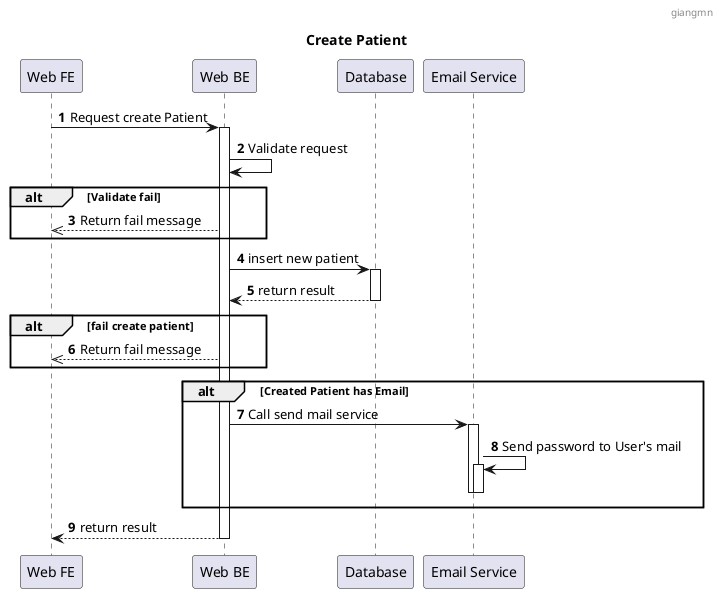 @startuml
header : giangmn
title: Create Patient
autonumber

participant "Web FE" as fe
participant "Web BE" as be
participant "Database" as db
participant "Email Service" as es

fe -> be: Request create Patient
be++
be -> be: Validate request
alt Validate fail
be -->> fe: Return fail message
end

be -> db: insert new patient
db++
db --> be: return result
db--
alt fail create patient
be -->> fe: Return fail message
end
alt Created Patient has Email
be -> es: Call send mail service
es++
es->es :Send password to User's mail
es++
es--
es--
end
be --> fe: return result
be--

@enduml